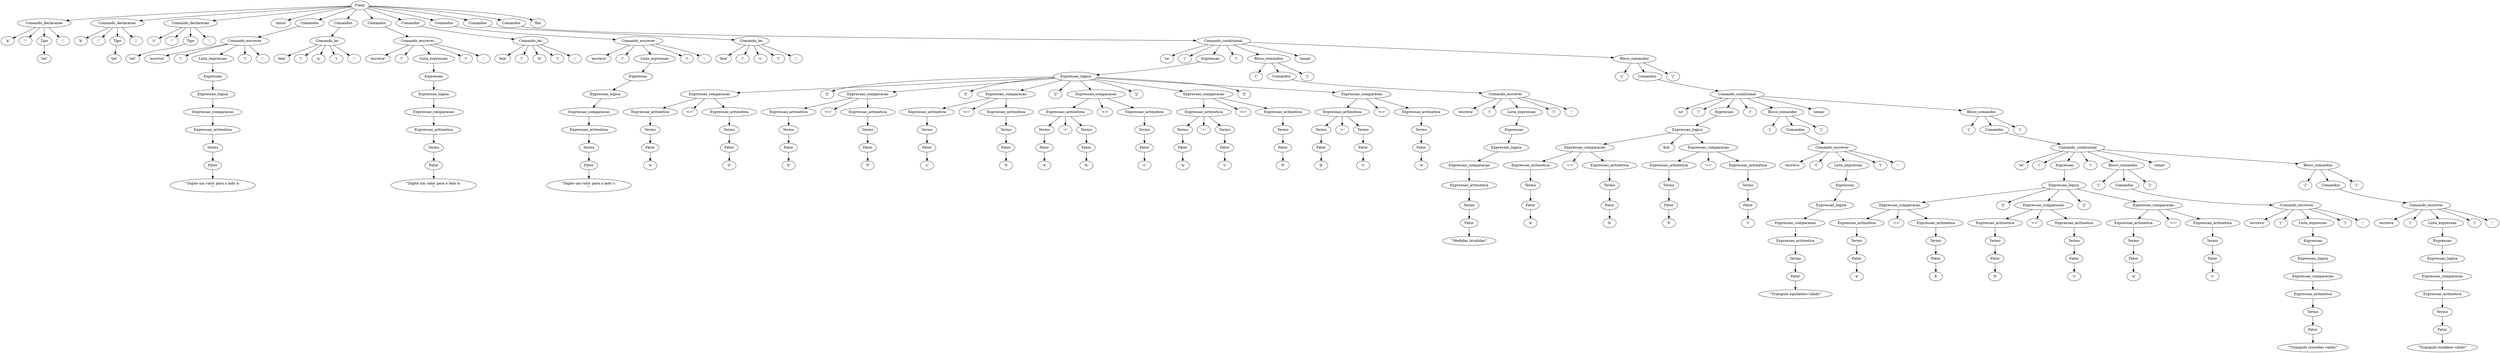 digraph G {
n0 [label="Fimly"];
n1 [label="Comando_declaracao"];
n2 [label="'a'"];
n1 -> n2;
n3 [label="':'"];
n1 -> n3;
n4 [label="Tipo"];
n5 [label="'int'"];
n4 -> n5;
n1 -> n4;
n6 [label="';'"];
n1 -> n6;
n0 -> n1;
n7 [label="Comando_declaracao"];
n8 [label="'b'"];
n7 -> n8;
n9 [label="':'"];
n7 -> n9;
n10 [label="Tipo"];
n11 [label="'int'"];
n10 -> n11;
n7 -> n10;
n12 [label="';'"];
n7 -> n12;
n0 -> n7;
n13 [label="Comando_declaracao"];
n14 [label="'c'"];
n13 -> n14;
n15 [label="':'"];
n13 -> n15;
n16 [label="Tipo"];
n17 [label="'int'"];
n16 -> n17;
n13 -> n16;
n18 [label="';'"];
n13 -> n18;
n0 -> n13;
n19 [label="'inicio'"];
n0 -> n19;
n20 [label="Comandos"];
n21 [label="Comando_escrever"];
n22 [label="'escreva'"];
n21 -> n22;
n23 [label="'('"];
n21 -> n23;
n24 [label="Lista_expressao"];
n25 [label="Expressao"];
n26 [label="Expressao_logica"];
n27 [label="Expressao_comparacao"];
n28 [label="Expressao_aritmetica"];
n29 [label="Termo"];
n30 [label="Fator"];
n31 [label="'\"Digite um valor para o lado a: \n\"'"];
n30 -> n31;
n29 -> n30;
n28 -> n29;
n27 -> n28;
n26 -> n27;
n25 -> n26;
n24 -> n25;
n21 -> n24;
n32 [label="')'"];
n21 -> n32;
n33 [label="';'"];
n21 -> n33;
n20 -> n21;
n0 -> n20;
n34 [label="Comandos"];
n35 [label="Comando_ler"];
n36 [label="'leia'"];
n35 -> n36;
n37 [label="'('"];
n35 -> n37;
n38 [label="'a'"];
n35 -> n38;
n39 [label="')'"];
n35 -> n39;
n40 [label="';'"];
n35 -> n40;
n34 -> n35;
n0 -> n34;
n41 [label="Comandos"];
n42 [label="Comando_escrever"];
n43 [label="'escreva'"];
n42 -> n43;
n44 [label="'('"];
n42 -> n44;
n45 [label="Lista_expressao"];
n46 [label="Expressao"];
n47 [label="Expressao_logica"];
n48 [label="Expressao_comparacao"];
n49 [label="Expressao_aritmetica"];
n50 [label="Termo"];
n51 [label="Fator"];
n52 [label="'\"Digite um valor para o lado b: \n\"'"];
n51 -> n52;
n50 -> n51;
n49 -> n50;
n48 -> n49;
n47 -> n48;
n46 -> n47;
n45 -> n46;
n42 -> n45;
n53 [label="')'"];
n42 -> n53;
n54 [label="';'"];
n42 -> n54;
n41 -> n42;
n0 -> n41;
n55 [label="Comandos"];
n56 [label="Comando_ler"];
n57 [label="'leia'"];
n56 -> n57;
n58 [label="'('"];
n56 -> n58;
n59 [label="'b'"];
n56 -> n59;
n60 [label="')'"];
n56 -> n60;
n61 [label="';'"];
n56 -> n61;
n55 -> n56;
n0 -> n55;
n62 [label="Comandos"];
n63 [label="Comando_escrever"];
n64 [label="'escreva'"];
n63 -> n64;
n65 [label="'('"];
n63 -> n65;
n66 [label="Lista_expressao"];
n67 [label="Expressao"];
n68 [label="Expressao_logica"];
n69 [label="Expressao_comparacao"];
n70 [label="Expressao_aritmetica"];
n71 [label="Termo"];
n72 [label="Fator"];
n73 [label="'\"Digite um valor para o lado c: \n\"'"];
n72 -> n73;
n71 -> n72;
n70 -> n71;
n69 -> n70;
n68 -> n69;
n67 -> n68;
n66 -> n67;
n63 -> n66;
n74 [label="')'"];
n63 -> n74;
n75 [label="';'"];
n63 -> n75;
n62 -> n63;
n0 -> n62;
n76 [label="Comandos"];
n77 [label="Comando_ler"];
n78 [label="'leia'"];
n77 -> n78;
n79 [label="'('"];
n77 -> n79;
n80 [label="'c'"];
n77 -> n80;
n81 [label="')'"];
n77 -> n81;
n82 [label="';'"];
n77 -> n82;
n76 -> n77;
n0 -> n76;
n83 [label="Comandos"];
n84 [label="Comando_condicional"];
n85 [label="'se'"];
n84 -> n85;
n86 [label="'('"];
n84 -> n86;
n87 [label="Expressao"];
n88 [label="Expressao_logica"];
n89 [label="Expressao_comparacao"];
n90 [label="Expressao_aritmetica"];
n91 [label="Termo"];
n92 [label="Fator"];
n93 [label="'a'"];
n92 -> n93;
n91 -> n92;
n90 -> n91;
n89 -> n90;
n94 [label="'<='"];
n89 -> n94;
n95 [label="Expressao_aritmetica"];
n96 [label="Termo"];
n97 [label="Fator"];
n98 [label="'0'"];
n97 -> n98;
n96 -> n97;
n95 -> n96;
n89 -> n95;
n88 -> n89;
n99 [label="'||'"];
n88 -> n99;
n100 [label="Expressao_comparacao"];
n101 [label="Expressao_aritmetica"];
n102 [label="Termo"];
n103 [label="Fator"];
n104 [label="'b'"];
n103 -> n104;
n102 -> n103;
n101 -> n102;
n100 -> n101;
n105 [label="'<='"];
n100 -> n105;
n106 [label="Expressao_aritmetica"];
n107 [label="Termo"];
n108 [label="Fator"];
n109 [label="'0'"];
n108 -> n109;
n107 -> n108;
n106 -> n107;
n100 -> n106;
n88 -> n100;
n110 [label="'||'"];
n88 -> n110;
n111 [label="Expressao_comparacao"];
n112 [label="Expressao_aritmetica"];
n113 [label="Termo"];
n114 [label="Fator"];
n115 [label="'c'"];
n114 -> n115;
n113 -> n114;
n112 -> n113;
n111 -> n112;
n116 [label="'<='"];
n111 -> n116;
n117 [label="Expressao_aritmetica"];
n118 [label="Termo"];
n119 [label="Fator"];
n120 [label="'0'"];
n119 -> n120;
n118 -> n119;
n117 -> n118;
n111 -> n117;
n88 -> n111;
n121 [label="'||'"];
n88 -> n121;
n122 [label="Expressao_comparacao"];
n123 [label="Expressao_aritmetica"];
n124 [label="Termo"];
n125 [label="Fator"];
n126 [label="'a'"];
n125 -> n126;
n124 -> n125;
n123 -> n124;
n127 [label="'+'"];
n123 -> n127;
n128 [label="Termo"];
n129 [label="Fator"];
n130 [label="'b'"];
n129 -> n130;
n128 -> n129;
n123 -> n128;
n122 -> n123;
n131 [label="'<='"];
n122 -> n131;
n132 [label="Expressao_aritmetica"];
n133 [label="Termo"];
n134 [label="Fator"];
n135 [label="'c'"];
n134 -> n135;
n133 -> n134;
n132 -> n133;
n122 -> n132;
n88 -> n122;
n136 [label="'||'"];
n88 -> n136;
n137 [label="Expressao_comparacao"];
n138 [label="Expressao_aritmetica"];
n139 [label="Termo"];
n140 [label="Fator"];
n141 [label="'a'"];
n140 -> n141;
n139 -> n140;
n138 -> n139;
n142 [label="'+'"];
n138 -> n142;
n143 [label="Termo"];
n144 [label="Fator"];
n145 [label="'c'"];
n144 -> n145;
n143 -> n144;
n138 -> n143;
n137 -> n138;
n146 [label="'<='"];
n137 -> n146;
n147 [label="Expressao_aritmetica"];
n148 [label="Termo"];
n149 [label="Fator"];
n150 [label="'b'"];
n149 -> n150;
n148 -> n149;
n147 -> n148;
n137 -> n147;
n88 -> n137;
n151 [label="'||'"];
n88 -> n151;
n152 [label="Expressao_comparacao"];
n153 [label="Expressao_aritmetica"];
n154 [label="Termo"];
n155 [label="Fator"];
n156 [label="'b'"];
n155 -> n156;
n154 -> n155;
n153 -> n154;
n157 [label="'+'"];
n153 -> n157;
n158 [label="Termo"];
n159 [label="Fator"];
n160 [label="'c'"];
n159 -> n160;
n158 -> n159;
n153 -> n158;
n152 -> n153;
n161 [label="'<='"];
n152 -> n161;
n162 [label="Expressao_aritmetica"];
n163 [label="Termo"];
n164 [label="Fator"];
n165 [label="'a'"];
n164 -> n165;
n163 -> n164;
n162 -> n163;
n152 -> n162;
n88 -> n152;
n87 -> n88;
n84 -> n87;
n166 [label="')'"];
n84 -> n166;
n167 [label="Bloco_comandos"];
n168 [label="'{'"];
n167 -> n168;
n169 [label="Comandos"];
n170 [label="Comando_escrever"];
n171 [label="'escreva'"];
n170 -> n171;
n172 [label="'('"];
n170 -> n172;
n173 [label="Lista_expressao"];
n174 [label="Expressao"];
n175 [label="Expressao_logica"];
n176 [label="Expressao_comparacao"];
n177 [label="Expressao_aritmetica"];
n178 [label="Termo"];
n179 [label="Fator"];
n180 [label="'\"Medidas invalidas\"'"];
n179 -> n180;
n178 -> n179;
n177 -> n178;
n176 -> n177;
n175 -> n176;
n174 -> n175;
n173 -> n174;
n170 -> n173;
n181 [label="')'"];
n170 -> n181;
n182 [label="';'"];
n170 -> n182;
n169 -> n170;
n167 -> n169;
n183 [label="'}'"];
n167 -> n183;
n84 -> n167;
n184 [label="'senao'"];
n84 -> n184;
n185 [label="Bloco_comandos"];
n186 [label="'{'"];
n185 -> n186;
n187 [label="Comandos"];
n188 [label="Comando_condicional"];
n189 [label="'se'"];
n188 -> n189;
n190 [label="'('"];
n188 -> n190;
n191 [label="Expressao"];
n192 [label="Expressao_logica"];
n193 [label="Expressao_comparacao"];
n194 [label="Expressao_aritmetica"];
n195 [label="Termo"];
n196 [label="Fator"];
n197 [label="'a'"];
n196 -> n197;
n195 -> n196;
n194 -> n195;
n193 -> n194;
n198 [label="'=='"];
n193 -> n198;
n199 [label="Expressao_aritmetica"];
n200 [label="Termo"];
n201 [label="Fator"];
n202 [label="'b'"];
n201 -> n202;
n200 -> n201;
n199 -> n200;
n193 -> n199;
n192 -> n193;
n203 [label="'&&'"];
n192 -> n203;
n204 [label="Expressao_comparacao"];
n205 [label="Expressao_aritmetica"];
n206 [label="Termo"];
n207 [label="Fator"];
n208 [label="'b'"];
n207 -> n208;
n206 -> n207;
n205 -> n206;
n204 -> n205;
n209 [label="'=='"];
n204 -> n209;
n210 [label="Expressao_aritmetica"];
n211 [label="Termo"];
n212 [label="Fator"];
n213 [label="'c'"];
n212 -> n213;
n211 -> n212;
n210 -> n211;
n204 -> n210;
n192 -> n204;
n191 -> n192;
n188 -> n191;
n214 [label="')'"];
n188 -> n214;
n215 [label="Bloco_comandos"];
n216 [label="'{'"];
n215 -> n216;
n217 [label="Comandos"];
n218 [label="Comando_escrever"];
n219 [label="'escreva'"];
n218 -> n219;
n220 [label="'('"];
n218 -> n220;
n221 [label="Lista_expressao"];
n222 [label="Expressao"];
n223 [label="Expressao_logica"];
n224 [label="Expressao_comparacao"];
n225 [label="Expressao_aritmetica"];
n226 [label="Termo"];
n227 [label="Fator"];
n228 [label="'\"Triangulo equilatero valido\"'"];
n227 -> n228;
n226 -> n227;
n225 -> n226;
n224 -> n225;
n223 -> n224;
n222 -> n223;
n221 -> n222;
n218 -> n221;
n229 [label="')'"];
n218 -> n229;
n230 [label="';'"];
n218 -> n230;
n217 -> n218;
n215 -> n217;
n231 [label="'}'"];
n215 -> n231;
n188 -> n215;
n232 [label="'senao'"];
n188 -> n232;
n233 [label="Bloco_comandos"];
n234 [label="'{'"];
n233 -> n234;
n235 [label="Comandos"];
n236 [label="Comando_condicional"];
n237 [label="'se'"];
n236 -> n237;
n238 [label="'('"];
n236 -> n238;
n239 [label="Expressao"];
n240 [label="Expressao_logica"];
n241 [label="Expressao_comparacao"];
n242 [label="Expressao_aritmetica"];
n243 [label="Termo"];
n244 [label="Fator"];
n245 [label="'a'"];
n244 -> n245;
n243 -> n244;
n242 -> n243;
n241 -> n242;
n246 [label="'=='"];
n241 -> n246;
n247 [label="Expressao_aritmetica"];
n248 [label="Termo"];
n249 [label="Fator"];
n250 [label="'b'"];
n249 -> n250;
n248 -> n249;
n247 -> n248;
n241 -> n247;
n240 -> n241;
n251 [label="'||'"];
n240 -> n251;
n252 [label="Expressao_comparacao"];
n253 [label="Expressao_aritmetica"];
n254 [label="Termo"];
n255 [label="Fator"];
n256 [label="'b'"];
n255 -> n256;
n254 -> n255;
n253 -> n254;
n252 -> n253;
n257 [label="'=='"];
n252 -> n257;
n258 [label="Expressao_aritmetica"];
n259 [label="Termo"];
n260 [label="Fator"];
n261 [label="'c'"];
n260 -> n261;
n259 -> n260;
n258 -> n259;
n252 -> n258;
n240 -> n252;
n262 [label="'||'"];
n240 -> n262;
n263 [label="Expressao_comparacao"];
n264 [label="Expressao_aritmetica"];
n265 [label="Termo"];
n266 [label="Fator"];
n267 [label="'a'"];
n266 -> n267;
n265 -> n266;
n264 -> n265;
n263 -> n264;
n268 [label="'=='"];
n263 -> n268;
n269 [label="Expressao_aritmetica"];
n270 [label="Termo"];
n271 [label="Fator"];
n272 [label="'c'"];
n271 -> n272;
n270 -> n271;
n269 -> n270;
n263 -> n269;
n240 -> n263;
n239 -> n240;
n236 -> n239;
n273 [label="')'"];
n236 -> n273;
n274 [label="Bloco_comandos"];
n275 [label="'{'"];
n274 -> n275;
n276 [label="Comandos"];
n277 [label="Comando_escrever"];
n278 [label="'escreva'"];
n277 -> n278;
n279 [label="'('"];
n277 -> n279;
n280 [label="Lista_expressao"];
n281 [label="Expressao"];
n282 [label="Expressao_logica"];
n283 [label="Expressao_comparacao"];
n284 [label="Expressao_aritmetica"];
n285 [label="Termo"];
n286 [label="Fator"];
n287 [label="'\"Triangulo isosceles valido\"'"];
n286 -> n287;
n285 -> n286;
n284 -> n285;
n283 -> n284;
n282 -> n283;
n281 -> n282;
n280 -> n281;
n277 -> n280;
n288 [label="')'"];
n277 -> n288;
n289 [label="';'"];
n277 -> n289;
n276 -> n277;
n274 -> n276;
n290 [label="'}'"];
n274 -> n290;
n236 -> n274;
n291 [label="'senao'"];
n236 -> n291;
n292 [label="Bloco_comandos"];
n293 [label="'{'"];
n292 -> n293;
n294 [label="Comandos"];
n295 [label="Comando_escrever"];
n296 [label="'escreva'"];
n295 -> n296;
n297 [label="'('"];
n295 -> n297;
n298 [label="Lista_expressao"];
n299 [label="Expressao"];
n300 [label="Expressao_logica"];
n301 [label="Expressao_comparacao"];
n302 [label="Expressao_aritmetica"];
n303 [label="Termo"];
n304 [label="Fator"];
n305 [label="'\"Triangulo escaleno valido\"'"];
n304 -> n305;
n303 -> n304;
n302 -> n303;
n301 -> n302;
n300 -> n301;
n299 -> n300;
n298 -> n299;
n295 -> n298;
n306 [label="')'"];
n295 -> n306;
n307 [label="';'"];
n295 -> n307;
n294 -> n295;
n292 -> n294;
n308 [label="'}'"];
n292 -> n308;
n236 -> n292;
n235 -> n236;
n233 -> n235;
n309 [label="'}'"];
n233 -> n309;
n188 -> n233;
n187 -> n188;
n185 -> n187;
n310 [label="'}'"];
n185 -> n310;
n84 -> n185;
n83 -> n84;
n0 -> n83;
n311 [label="'fim'"];
n0 -> n311;
}